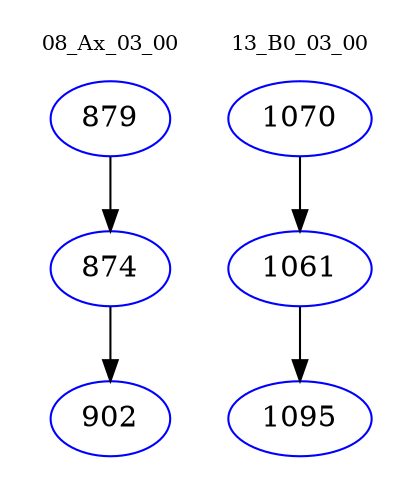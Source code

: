 digraph{
subgraph cluster_0 {
color = white
label = "08_Ax_03_00";
fontsize=10;
T0_879 [label="879", color="blue"]
T0_879 -> T0_874 [color="black"]
T0_874 [label="874", color="blue"]
T0_874 -> T0_902 [color="black"]
T0_902 [label="902", color="blue"]
}
subgraph cluster_1 {
color = white
label = "13_B0_03_00";
fontsize=10;
T1_1070 [label="1070", color="blue"]
T1_1070 -> T1_1061 [color="black"]
T1_1061 [label="1061", color="blue"]
T1_1061 -> T1_1095 [color="black"]
T1_1095 [label="1095", color="blue"]
}
}
